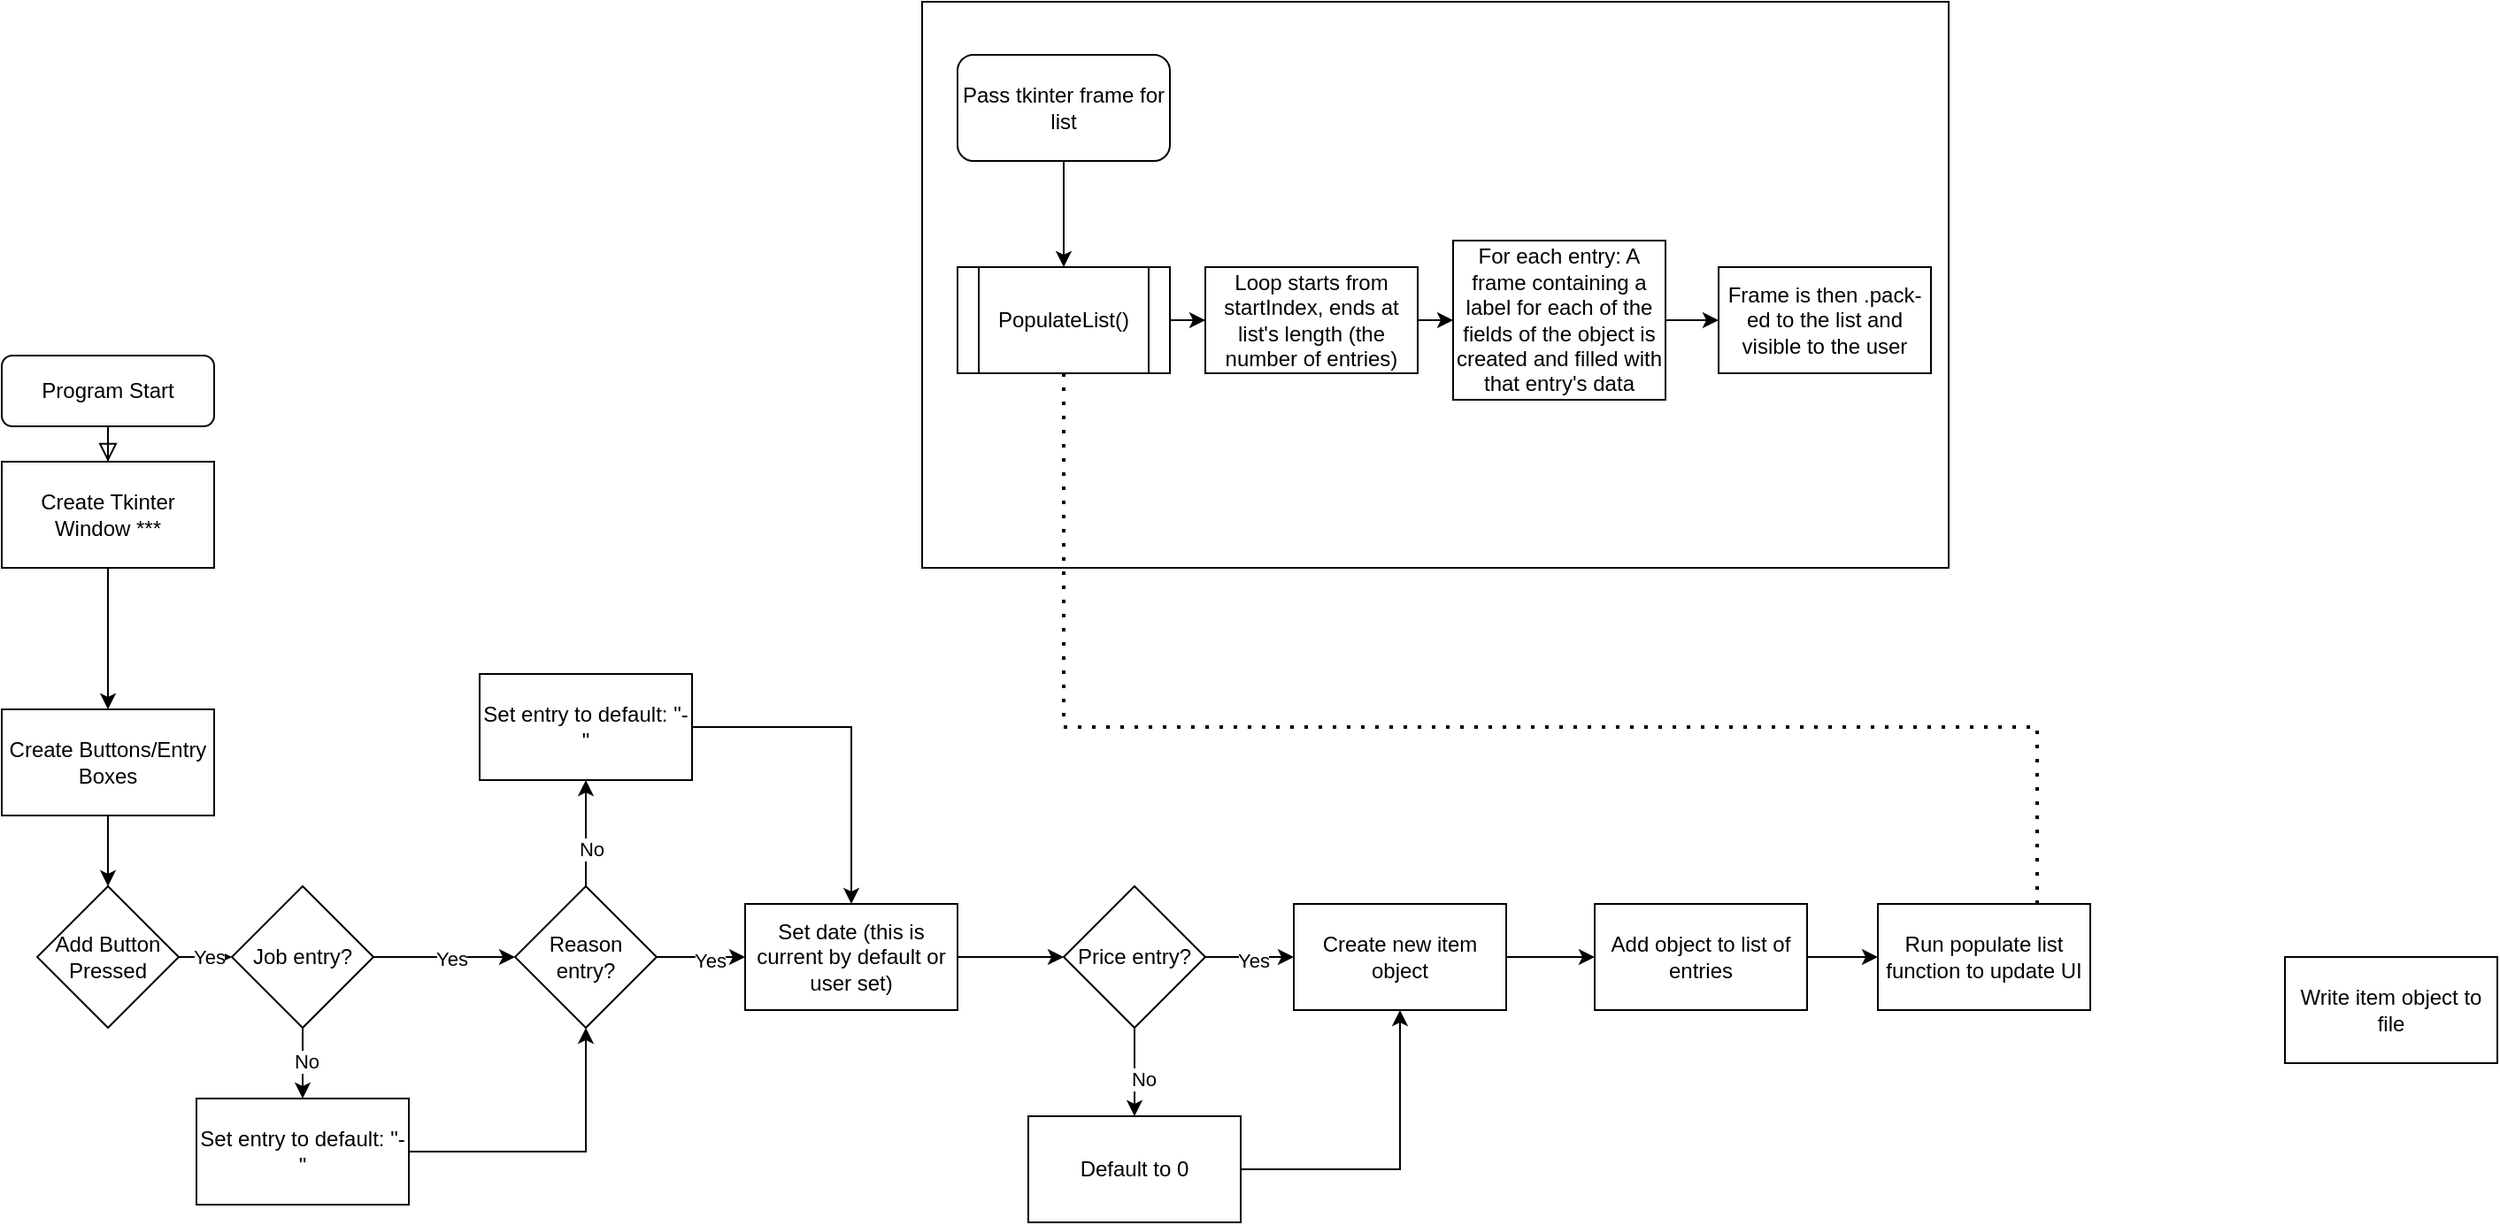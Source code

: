 <mxfile version="24.3.1" type="github">
  <diagram id="C5RBs43oDa-KdzZeNtuy" name="Page-1">
    <mxGraphModel dx="1434" dy="1915" grid="1" gridSize="10" guides="1" tooltips="1" connect="1" arrows="1" fold="1" page="1" pageScale="1" pageWidth="827" pageHeight="1169" math="0" shadow="0">
      <root>
        <mxCell id="WIyWlLk6GJQsqaUBKTNV-0" />
        <mxCell id="WIyWlLk6GJQsqaUBKTNV-1" parent="WIyWlLk6GJQsqaUBKTNV-0" />
        <mxCell id="9-2b9MuVtY1Va5-bq8Qt-19" value="" style="rounded=0;whiteSpace=wrap;html=1;" vertex="1" parent="WIyWlLk6GJQsqaUBKTNV-1">
          <mxGeometry x="680" y="-210" width="580" height="320" as="geometry" />
        </mxCell>
        <mxCell id="WIyWlLk6GJQsqaUBKTNV-2" value="" style="rounded=0;html=1;jettySize=auto;orthogonalLoop=1;fontSize=11;endArrow=block;endFill=0;endSize=8;strokeWidth=1;shadow=0;labelBackgroundColor=none;edgeStyle=orthogonalEdgeStyle;" parent="WIyWlLk6GJQsqaUBKTNV-1" source="WIyWlLk6GJQsqaUBKTNV-3" target="0y219rSO-dXz8v2V9L6P-0" edge="1">
          <mxGeometry relative="1" as="geometry">
            <mxPoint x="220" y="170" as="targetPoint" />
          </mxGeometry>
        </mxCell>
        <mxCell id="WIyWlLk6GJQsqaUBKTNV-3" value="Program Start" style="rounded=1;whiteSpace=wrap;html=1;fontSize=12;glass=0;strokeWidth=1;shadow=0;" parent="WIyWlLk6GJQsqaUBKTNV-1" vertex="1">
          <mxGeometry x="160" y="-10" width="120" height="40" as="geometry" />
        </mxCell>
        <mxCell id="0y219rSO-dXz8v2V9L6P-2" value="" style="edgeStyle=orthogonalEdgeStyle;rounded=0;orthogonalLoop=1;jettySize=auto;html=1;" parent="WIyWlLk6GJQsqaUBKTNV-1" source="0y219rSO-dXz8v2V9L6P-0" target="0y219rSO-dXz8v2V9L6P-1" edge="1">
          <mxGeometry relative="1" as="geometry" />
        </mxCell>
        <mxCell id="0y219rSO-dXz8v2V9L6P-0" value="Create Tkinter Window ***" style="rounded=0;whiteSpace=wrap;html=1;" parent="WIyWlLk6GJQsqaUBKTNV-1" vertex="1">
          <mxGeometry x="160" y="50" width="120" height="60" as="geometry" />
        </mxCell>
        <mxCell id="0y219rSO-dXz8v2V9L6P-4" value="" style="edgeStyle=orthogonalEdgeStyle;rounded=0;orthogonalLoop=1;jettySize=auto;html=1;" parent="WIyWlLk6GJQsqaUBKTNV-1" source="0y219rSO-dXz8v2V9L6P-1" target="0y219rSO-dXz8v2V9L6P-3" edge="1">
          <mxGeometry relative="1" as="geometry" />
        </mxCell>
        <mxCell id="0y219rSO-dXz8v2V9L6P-1" value="&lt;div&gt;Create Buttons/Entry Boxes&lt;/div&gt;" style="rounded=0;whiteSpace=wrap;html=1;" parent="WIyWlLk6GJQsqaUBKTNV-1" vertex="1">
          <mxGeometry x="160" y="190" width="120" height="60" as="geometry" />
        </mxCell>
        <mxCell id="0y219rSO-dXz8v2V9L6P-8" value="" style="edgeStyle=orthogonalEdgeStyle;rounded=0;orthogonalLoop=1;jettySize=auto;html=1;" parent="WIyWlLk6GJQsqaUBKTNV-1" source="0y219rSO-dXz8v2V9L6P-3" target="0y219rSO-dXz8v2V9L6P-7" edge="1">
          <mxGeometry relative="1" as="geometry" />
        </mxCell>
        <mxCell id="0y219rSO-dXz8v2V9L6P-36" value="Yes" style="edgeLabel;html=1;align=center;verticalAlign=middle;resizable=0;points=[];" parent="0y219rSO-dXz8v2V9L6P-8" vertex="1" connectable="0">
          <mxGeometry x="0.48" relative="1" as="geometry">
            <mxPoint as="offset" />
          </mxGeometry>
        </mxCell>
        <mxCell id="0y219rSO-dXz8v2V9L6P-3" value="Add Button Pressed" style="rhombus;whiteSpace=wrap;html=1;rounded=0;" parent="WIyWlLk6GJQsqaUBKTNV-1" vertex="1">
          <mxGeometry x="180" y="290" width="80" height="80" as="geometry" />
        </mxCell>
        <mxCell id="0y219rSO-dXz8v2V9L6P-10" value="" style="edgeStyle=orthogonalEdgeStyle;rounded=0;orthogonalLoop=1;jettySize=auto;html=1;" parent="WIyWlLk6GJQsqaUBKTNV-1" source="0y219rSO-dXz8v2V9L6P-7" target="0y219rSO-dXz8v2V9L6P-9" edge="1">
          <mxGeometry relative="1" as="geometry" />
        </mxCell>
        <mxCell id="0y219rSO-dXz8v2V9L6P-11" value="Yes" style="edgeLabel;html=1;align=center;verticalAlign=middle;resizable=0;points=[];" parent="0y219rSO-dXz8v2V9L6P-10" vertex="1" connectable="0">
          <mxGeometry x="0.1" y="-1" relative="1" as="geometry">
            <mxPoint as="offset" />
          </mxGeometry>
        </mxCell>
        <mxCell id="0y219rSO-dXz8v2V9L6P-17" value="" style="edgeStyle=orthogonalEdgeStyle;rounded=0;orthogonalLoop=1;jettySize=auto;html=1;" parent="WIyWlLk6GJQsqaUBKTNV-1" source="0y219rSO-dXz8v2V9L6P-7" target="0y219rSO-dXz8v2V9L6P-16" edge="1">
          <mxGeometry relative="1" as="geometry" />
        </mxCell>
        <mxCell id="0y219rSO-dXz8v2V9L6P-18" value="No" style="edgeLabel;html=1;align=center;verticalAlign=middle;resizable=0;points=[];" parent="0y219rSO-dXz8v2V9L6P-17" vertex="1" connectable="0">
          <mxGeometry x="-0.044" y="2" relative="1" as="geometry">
            <mxPoint as="offset" />
          </mxGeometry>
        </mxCell>
        <mxCell id="0y219rSO-dXz8v2V9L6P-7" value="Job entry?" style="rhombus;whiteSpace=wrap;html=1;rounded=0;" parent="WIyWlLk6GJQsqaUBKTNV-1" vertex="1">
          <mxGeometry x="290" y="290" width="80" height="80" as="geometry" />
        </mxCell>
        <mxCell id="0y219rSO-dXz8v2V9L6P-13" value="" style="edgeStyle=orthogonalEdgeStyle;rounded=0;orthogonalLoop=1;jettySize=auto;html=1;" parent="WIyWlLk6GJQsqaUBKTNV-1" source="0y219rSO-dXz8v2V9L6P-9" target="0y219rSO-dXz8v2V9L6P-15" edge="1">
          <mxGeometry relative="1" as="geometry">
            <mxPoint x="610" y="330" as="targetPoint" />
          </mxGeometry>
        </mxCell>
        <mxCell id="0y219rSO-dXz8v2V9L6P-14" value="Yes" style="edgeLabel;html=1;align=center;verticalAlign=middle;resizable=0;points=[];" parent="0y219rSO-dXz8v2V9L6P-13" vertex="1" connectable="0">
          <mxGeometry x="0.2" y="-2" relative="1" as="geometry">
            <mxPoint as="offset" />
          </mxGeometry>
        </mxCell>
        <mxCell id="0y219rSO-dXz8v2V9L6P-21" value="" style="edgeStyle=orthogonalEdgeStyle;rounded=0;orthogonalLoop=1;jettySize=auto;html=1;" parent="WIyWlLk6GJQsqaUBKTNV-1" source="0y219rSO-dXz8v2V9L6P-9" target="0y219rSO-dXz8v2V9L6P-22" edge="1">
          <mxGeometry relative="1" as="geometry">
            <mxPoint x="490" y="210" as="targetPoint" />
          </mxGeometry>
        </mxCell>
        <mxCell id="0y219rSO-dXz8v2V9L6P-23" value="No" style="edgeLabel;html=1;align=center;verticalAlign=middle;resizable=0;points=[];" parent="0y219rSO-dXz8v2V9L6P-21" vertex="1" connectable="0">
          <mxGeometry x="-0.28" y="-3" relative="1" as="geometry">
            <mxPoint as="offset" />
          </mxGeometry>
        </mxCell>
        <mxCell id="0y219rSO-dXz8v2V9L6P-9" value="Reason entry?" style="rhombus;whiteSpace=wrap;html=1;rounded=0;" parent="WIyWlLk6GJQsqaUBKTNV-1" vertex="1">
          <mxGeometry x="450" y="290" width="80" height="80" as="geometry" />
        </mxCell>
        <mxCell id="0y219rSO-dXz8v2V9L6P-26" value="" style="edgeStyle=orthogonalEdgeStyle;rounded=0;orthogonalLoop=1;jettySize=auto;html=1;" parent="WIyWlLk6GJQsqaUBKTNV-1" source="0y219rSO-dXz8v2V9L6P-15" target="0y219rSO-dXz8v2V9L6P-25" edge="1">
          <mxGeometry relative="1" as="geometry" />
        </mxCell>
        <mxCell id="0y219rSO-dXz8v2V9L6P-15" value="Set date (this is current by default or user set)" style="rounded=0;whiteSpace=wrap;html=1;" parent="WIyWlLk6GJQsqaUBKTNV-1" vertex="1">
          <mxGeometry x="580" y="300" width="120" height="60" as="geometry" />
        </mxCell>
        <mxCell id="0y219rSO-dXz8v2V9L6P-19" style="edgeStyle=orthogonalEdgeStyle;rounded=0;orthogonalLoop=1;jettySize=auto;html=1;exitX=1;exitY=0.5;exitDx=0;exitDy=0;entryX=0.5;entryY=1;entryDx=0;entryDy=0;" parent="WIyWlLk6GJQsqaUBKTNV-1" source="0y219rSO-dXz8v2V9L6P-16" target="0y219rSO-dXz8v2V9L6P-9" edge="1">
          <mxGeometry relative="1" as="geometry">
            <mxPoint x="570" y="440" as="targetPoint" />
          </mxGeometry>
        </mxCell>
        <mxCell id="0y219rSO-dXz8v2V9L6P-16" value="Set entry to default: &quot;-&quot;" style="whiteSpace=wrap;html=1;rounded=0;" parent="WIyWlLk6GJQsqaUBKTNV-1" vertex="1">
          <mxGeometry x="270" y="410" width="120" height="60" as="geometry" />
        </mxCell>
        <mxCell id="0y219rSO-dXz8v2V9L6P-24" style="edgeStyle=orthogonalEdgeStyle;rounded=0;orthogonalLoop=1;jettySize=auto;html=1;exitX=1;exitY=0.5;exitDx=0;exitDy=0;entryX=0.5;entryY=0;entryDx=0;entryDy=0;" parent="WIyWlLk6GJQsqaUBKTNV-1" source="0y219rSO-dXz8v2V9L6P-22" target="0y219rSO-dXz8v2V9L6P-15" edge="1">
          <mxGeometry relative="1" as="geometry">
            <mxPoint x="690" y="200" as="targetPoint" />
          </mxGeometry>
        </mxCell>
        <mxCell id="0y219rSO-dXz8v2V9L6P-22" value="Set entry to default: &quot;-&quot;" style="rounded=0;whiteSpace=wrap;html=1;" parent="WIyWlLk6GJQsqaUBKTNV-1" vertex="1">
          <mxGeometry x="430" y="170" width="120" height="60" as="geometry" />
        </mxCell>
        <mxCell id="0y219rSO-dXz8v2V9L6P-28" value="" style="edgeStyle=orthogonalEdgeStyle;rounded=0;orthogonalLoop=1;jettySize=auto;html=1;" parent="WIyWlLk6GJQsqaUBKTNV-1" source="0y219rSO-dXz8v2V9L6P-25" target="0y219rSO-dXz8v2V9L6P-27" edge="1">
          <mxGeometry relative="1" as="geometry" />
        </mxCell>
        <mxCell id="0y219rSO-dXz8v2V9L6P-31" value="Yes" style="edgeLabel;html=1;align=center;verticalAlign=middle;resizable=0;points=[];" parent="0y219rSO-dXz8v2V9L6P-28" vertex="1" connectable="0">
          <mxGeometry x="0.08" y="-2" relative="1" as="geometry">
            <mxPoint as="offset" />
          </mxGeometry>
        </mxCell>
        <mxCell id="0y219rSO-dXz8v2V9L6P-33" value="" style="edgeStyle=orthogonalEdgeStyle;rounded=0;orthogonalLoop=1;jettySize=auto;html=1;" parent="WIyWlLk6GJQsqaUBKTNV-1" source="0y219rSO-dXz8v2V9L6P-25" target="0y219rSO-dXz8v2V9L6P-32" edge="1">
          <mxGeometry relative="1" as="geometry" />
        </mxCell>
        <mxCell id="0y219rSO-dXz8v2V9L6P-34" value="No" style="edgeLabel;html=1;align=center;verticalAlign=middle;resizable=0;points=[];" parent="0y219rSO-dXz8v2V9L6P-33" vertex="1" connectable="0">
          <mxGeometry x="0.133" y="5" relative="1" as="geometry">
            <mxPoint as="offset" />
          </mxGeometry>
        </mxCell>
        <mxCell id="0y219rSO-dXz8v2V9L6P-25" value="Price entry?" style="rhombus;whiteSpace=wrap;html=1;rounded=0;" parent="WIyWlLk6GJQsqaUBKTNV-1" vertex="1">
          <mxGeometry x="760" y="290" width="80" height="80" as="geometry" />
        </mxCell>
        <mxCell id="9-2b9MuVtY1Va5-bq8Qt-2" value="" style="edgeStyle=orthogonalEdgeStyle;rounded=0;orthogonalLoop=1;jettySize=auto;html=1;" edge="1" parent="WIyWlLk6GJQsqaUBKTNV-1" source="0y219rSO-dXz8v2V9L6P-27" target="9-2b9MuVtY1Va5-bq8Qt-1">
          <mxGeometry relative="1" as="geometry" />
        </mxCell>
        <mxCell id="0y219rSO-dXz8v2V9L6P-27" value="Create new item object" style="whiteSpace=wrap;html=1;rounded=0;" parent="WIyWlLk6GJQsqaUBKTNV-1" vertex="1">
          <mxGeometry x="890" y="300" width="120" height="60" as="geometry" />
        </mxCell>
        <mxCell id="0y219rSO-dXz8v2V9L6P-29" value="Write item object to file" style="whiteSpace=wrap;html=1;rounded=0;" parent="WIyWlLk6GJQsqaUBKTNV-1" vertex="1">
          <mxGeometry x="1450" y="330" width="120" height="60" as="geometry" />
        </mxCell>
        <mxCell id="0y219rSO-dXz8v2V9L6P-35" style="edgeStyle=orthogonalEdgeStyle;rounded=0;orthogonalLoop=1;jettySize=auto;html=1;exitX=1;exitY=0.5;exitDx=0;exitDy=0;entryX=0.5;entryY=1;entryDx=0;entryDy=0;" parent="WIyWlLk6GJQsqaUBKTNV-1" source="0y219rSO-dXz8v2V9L6P-32" target="0y219rSO-dXz8v2V9L6P-27" edge="1">
          <mxGeometry relative="1" as="geometry">
            <mxPoint x="1000" y="490" as="targetPoint" />
          </mxGeometry>
        </mxCell>
        <mxCell id="0y219rSO-dXz8v2V9L6P-32" value="Default to 0" style="whiteSpace=wrap;html=1;rounded=0;" parent="WIyWlLk6GJQsqaUBKTNV-1" vertex="1">
          <mxGeometry x="740" y="420" width="120" height="60" as="geometry" />
        </mxCell>
        <mxCell id="9-2b9MuVtY1Va5-bq8Qt-4" value="" style="edgeStyle=orthogonalEdgeStyle;rounded=0;orthogonalLoop=1;jettySize=auto;html=1;" edge="1" parent="WIyWlLk6GJQsqaUBKTNV-1" source="9-2b9MuVtY1Va5-bq8Qt-1" target="9-2b9MuVtY1Va5-bq8Qt-3">
          <mxGeometry relative="1" as="geometry" />
        </mxCell>
        <mxCell id="9-2b9MuVtY1Va5-bq8Qt-1" value="Add object to list of entries" style="whiteSpace=wrap;html=1;rounded=0;" vertex="1" parent="WIyWlLk6GJQsqaUBKTNV-1">
          <mxGeometry x="1060" y="300" width="120" height="60" as="geometry" />
        </mxCell>
        <mxCell id="9-2b9MuVtY1Va5-bq8Qt-3" value="Run populate list function to update UI" style="whiteSpace=wrap;html=1;rounded=0;" vertex="1" parent="WIyWlLk6GJQsqaUBKTNV-1">
          <mxGeometry x="1220" y="300" width="120" height="60" as="geometry" />
        </mxCell>
        <mxCell id="9-2b9MuVtY1Va5-bq8Qt-9" value="" style="endArrow=none;dashed=1;html=1;dashPattern=1 3;strokeWidth=2;rounded=0;exitX=0.75;exitY=0;exitDx=0;exitDy=0;entryX=0.5;entryY=1;entryDx=0;entryDy=0;" edge="1" parent="WIyWlLk6GJQsqaUBKTNV-1" source="9-2b9MuVtY1Va5-bq8Qt-3" target="9-2b9MuVtY1Va5-bq8Qt-10">
          <mxGeometry width="50" height="50" relative="1" as="geometry">
            <mxPoint x="1150" y="230" as="sourcePoint" />
            <mxPoint x="770" y="30" as="targetPoint" />
            <Array as="points">
              <mxPoint x="1310" y="200" />
              <mxPoint x="760" y="200" />
            </Array>
          </mxGeometry>
        </mxCell>
        <mxCell id="9-2b9MuVtY1Va5-bq8Qt-12" value="" style="edgeStyle=orthogonalEdgeStyle;rounded=0;orthogonalLoop=1;jettySize=auto;html=1;" edge="1" parent="WIyWlLk6GJQsqaUBKTNV-1" source="9-2b9MuVtY1Va5-bq8Qt-10" target="9-2b9MuVtY1Va5-bq8Qt-11">
          <mxGeometry relative="1" as="geometry" />
        </mxCell>
        <mxCell id="9-2b9MuVtY1Va5-bq8Qt-10" value="PopulateList()" style="shape=process;whiteSpace=wrap;html=1;backgroundOutline=1;" vertex="1" parent="WIyWlLk6GJQsqaUBKTNV-1">
          <mxGeometry x="700" y="-60" width="120" height="60" as="geometry" />
        </mxCell>
        <mxCell id="9-2b9MuVtY1Va5-bq8Qt-16" value="" style="edgeStyle=orthogonalEdgeStyle;rounded=0;orthogonalLoop=1;jettySize=auto;html=1;" edge="1" parent="WIyWlLk6GJQsqaUBKTNV-1" source="9-2b9MuVtY1Va5-bq8Qt-11" target="9-2b9MuVtY1Va5-bq8Qt-15">
          <mxGeometry relative="1" as="geometry" />
        </mxCell>
        <mxCell id="9-2b9MuVtY1Va5-bq8Qt-11" value="Loop starts from startIndex, ends at list&#39;s length (the number of entries)" style="whiteSpace=wrap;html=1;" vertex="1" parent="WIyWlLk6GJQsqaUBKTNV-1">
          <mxGeometry x="840" y="-60" width="120" height="60" as="geometry" />
        </mxCell>
        <mxCell id="9-2b9MuVtY1Va5-bq8Qt-14" value="" style="edgeStyle=orthogonalEdgeStyle;rounded=0;orthogonalLoop=1;jettySize=auto;html=1;" edge="1" parent="WIyWlLk6GJQsqaUBKTNV-1" source="9-2b9MuVtY1Va5-bq8Qt-13" target="9-2b9MuVtY1Va5-bq8Qt-10">
          <mxGeometry relative="1" as="geometry" />
        </mxCell>
        <mxCell id="9-2b9MuVtY1Va5-bq8Qt-13" value="Pass tkinter frame for list" style="rounded=1;whiteSpace=wrap;html=1;" vertex="1" parent="WIyWlLk6GJQsqaUBKTNV-1">
          <mxGeometry x="700" y="-180" width="120" height="60" as="geometry" />
        </mxCell>
        <mxCell id="9-2b9MuVtY1Va5-bq8Qt-18" value="" style="edgeStyle=orthogonalEdgeStyle;rounded=0;orthogonalLoop=1;jettySize=auto;html=1;" edge="1" parent="WIyWlLk6GJQsqaUBKTNV-1" source="9-2b9MuVtY1Va5-bq8Qt-15" target="9-2b9MuVtY1Va5-bq8Qt-17">
          <mxGeometry relative="1" as="geometry" />
        </mxCell>
        <mxCell id="9-2b9MuVtY1Va5-bq8Qt-15" value="For each entry: A frame containing a label for each of the fields of the object is created and filled with that entry&#39;s data" style="whiteSpace=wrap;html=1;" vertex="1" parent="WIyWlLk6GJQsqaUBKTNV-1">
          <mxGeometry x="980" y="-75" width="120" height="90" as="geometry" />
        </mxCell>
        <mxCell id="9-2b9MuVtY1Va5-bq8Qt-17" value="Frame is then .pack-ed to the list and visible to the user" style="whiteSpace=wrap;html=1;" vertex="1" parent="WIyWlLk6GJQsqaUBKTNV-1">
          <mxGeometry x="1130" y="-60" width="120" height="60" as="geometry" />
        </mxCell>
      </root>
    </mxGraphModel>
  </diagram>
</mxfile>
